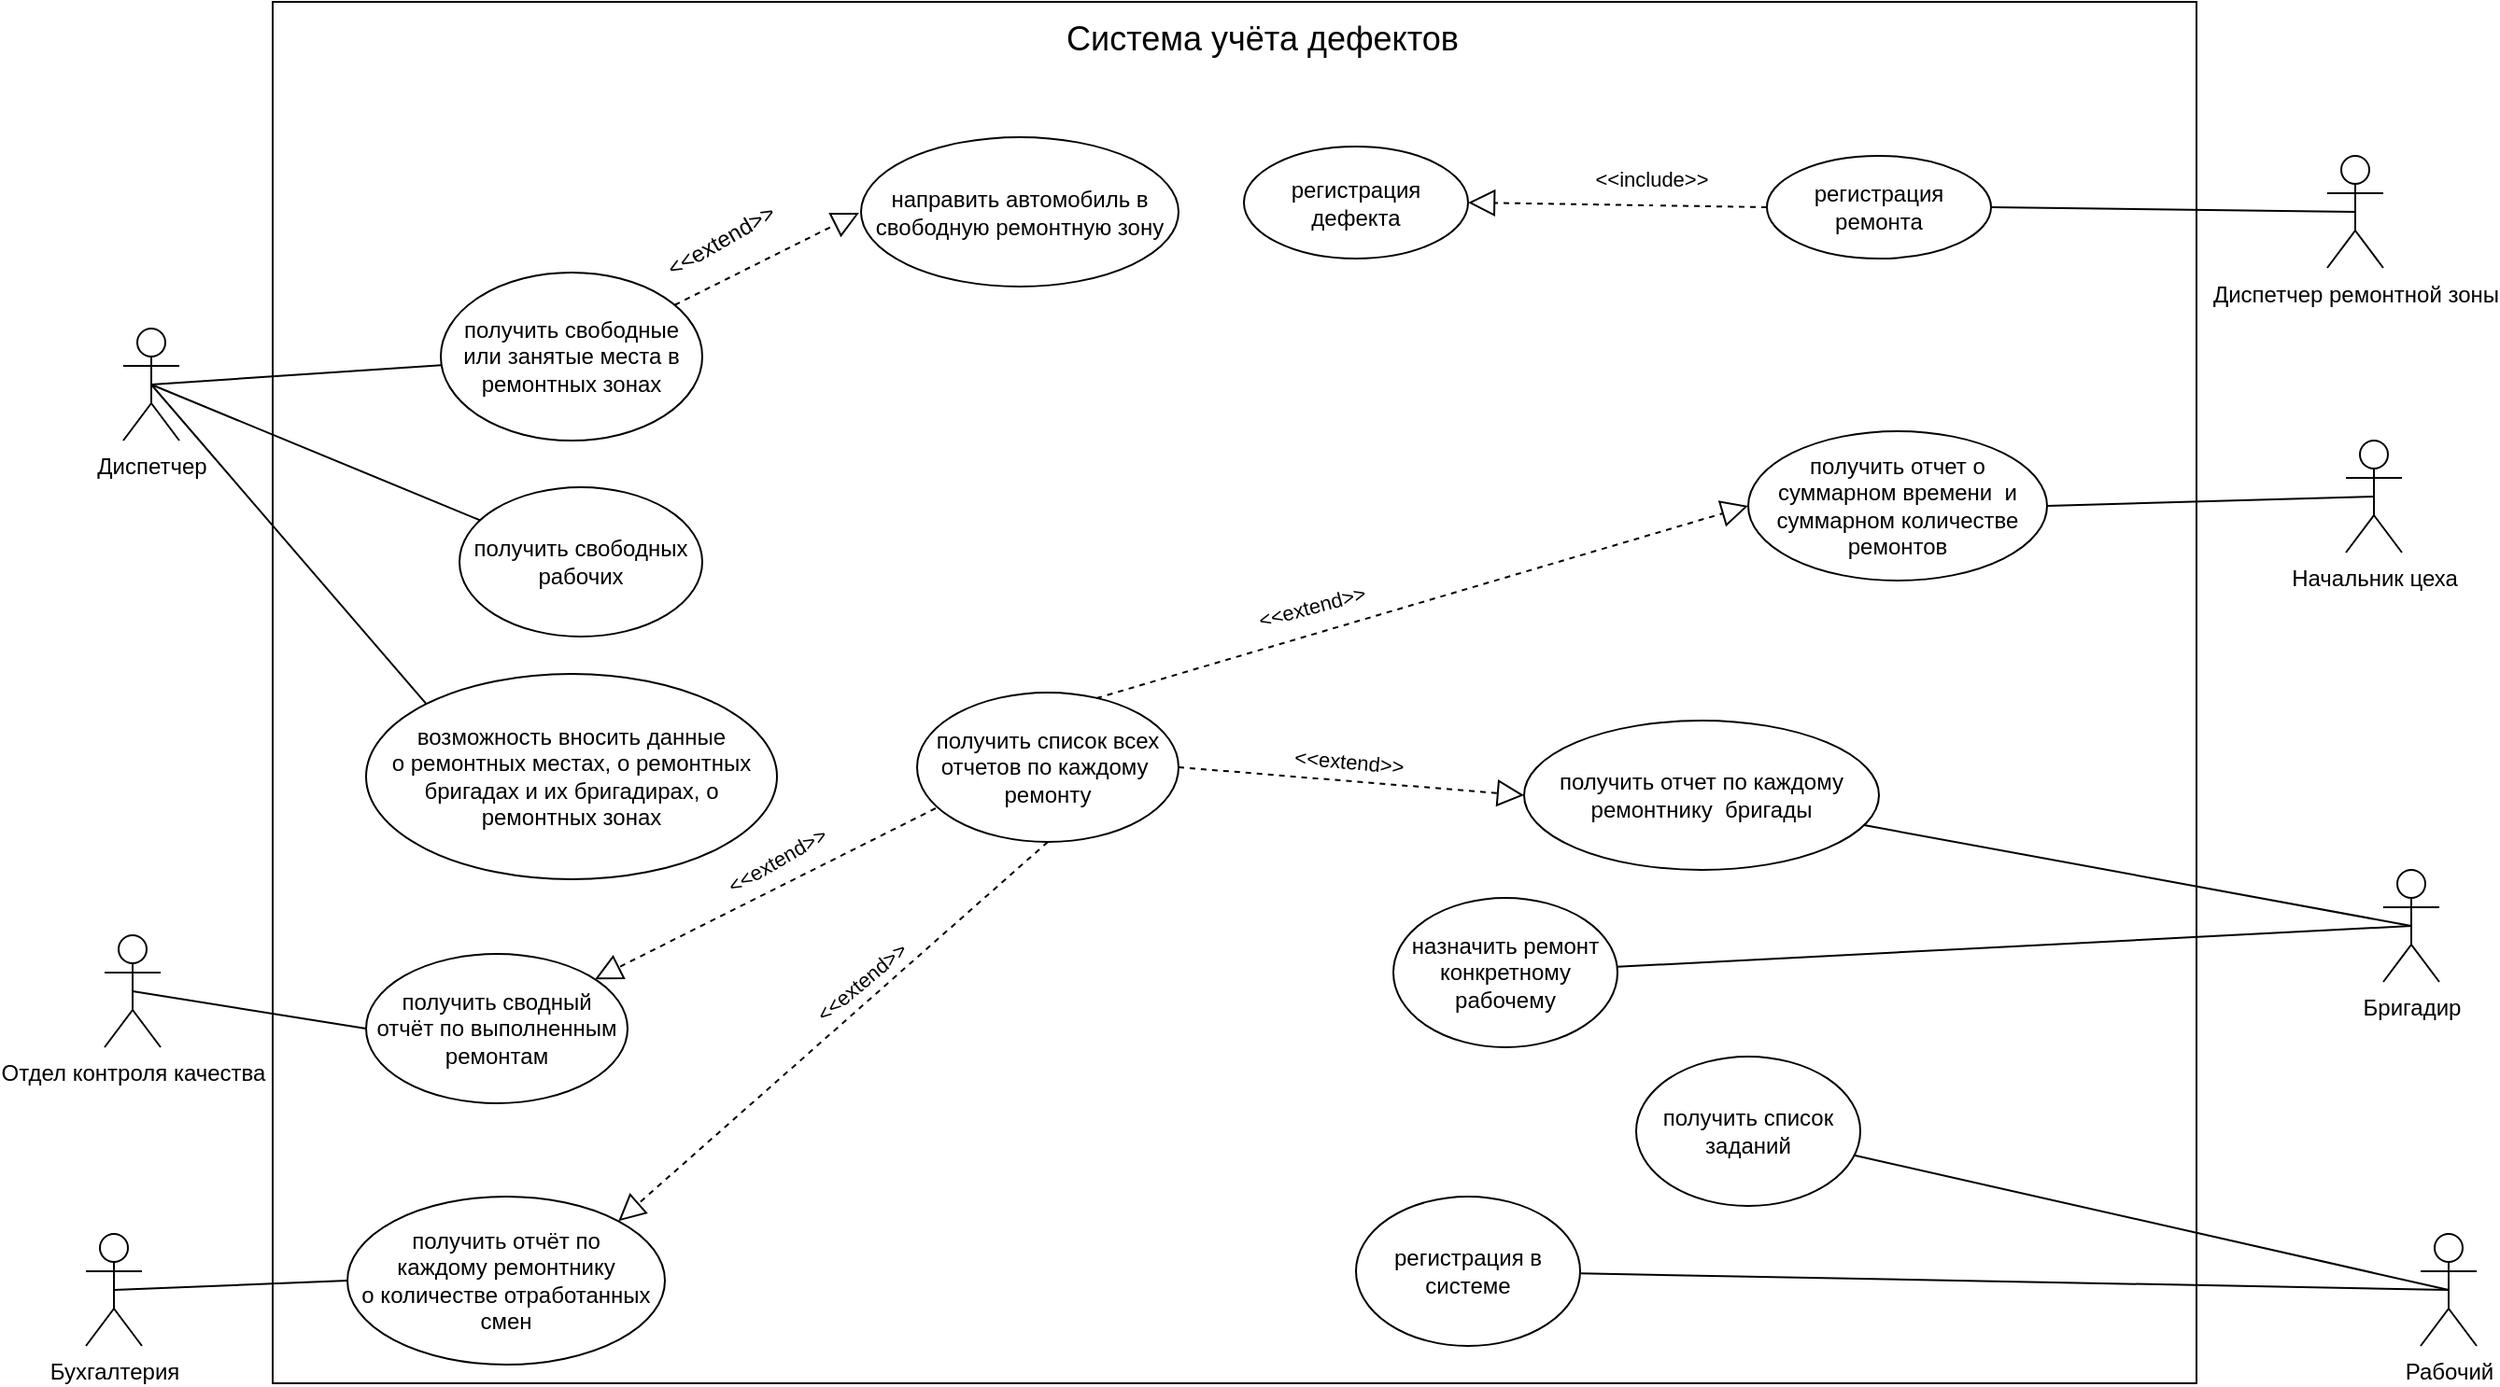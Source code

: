 <mxfile version="13.3.5" type="device"><diagram name="Page-1" id="e7e014a7-5840-1c2e-5031-d8a46d1fe8dd"><mxGraphModel dx="1404" dy="660" grid="1" gridSize="10" guides="1" tooltips="1" connect="1" arrows="1" fold="1" page="1" pageScale="1" pageWidth="1169" pageHeight="826" background="#ffffff" math="0" shadow="0"><root><mxCell id="0"/><mxCell id="1" parent="0"/><mxCell id="Y3tw3TxNo60Rs6-rZON_-41" value="Рабочий" style="shape=umlActor;verticalLabelPosition=bottom;labelBackgroundColor=#ffffff;verticalAlign=top;html=1;outlineConnect=0;" vertex="1" parent="1"><mxGeometry x="1390" y="680" width="30" height="60" as="geometry"/></mxCell><mxCell id="Y3tw3TxNo60Rs6-rZON_-59" value="" style="rounded=0;whiteSpace=wrap;html=1;" vertex="1" parent="1"><mxGeometry x="240" y="20" width="1030" height="740" as="geometry"/></mxCell><mxCell id="Y3tw3TxNo60Rs6-rZON_-60" value="регистрация в системе" style="ellipse;whiteSpace=wrap;html=1;" vertex="1" parent="1"><mxGeometry x="820" y="660" width="120" height="80" as="geometry"/></mxCell><mxCell id="Y3tw3TxNo60Rs6-rZON_-63" value="получить список заданий" style="ellipse;whiteSpace=wrap;html=1;" vertex="1" parent="1"><mxGeometry x="970" y="585" width="120" height="80" as="geometry"/></mxCell><mxCell id="Y3tw3TxNo60Rs6-rZON_-73" value="" style="endArrow=none;html=1;exitX=0.5;exitY=0.5;exitDx=0;exitDy=0;exitPerimeter=0;" edge="1" parent="1" source="Y3tw3TxNo60Rs6-rZON_-41" target="Y3tw3TxNo60Rs6-rZON_-63"><mxGeometry width="50" height="50" relative="1" as="geometry"><mxPoint x="580" y="730" as="sourcePoint"/><mxPoint x="630" y="680" as="targetPoint"/></mxGeometry></mxCell><mxCell id="Y3tw3TxNo60Rs6-rZON_-74" value="" style="endArrow=none;html=1;exitX=0.5;exitY=0.5;exitDx=0;exitDy=0;exitPerimeter=0;" edge="1" parent="1" source="Y3tw3TxNo60Rs6-rZON_-41" target="Y3tw3TxNo60Rs6-rZON_-60"><mxGeometry width="50" height="50" relative="1" as="geometry"><mxPoint x="580" y="730" as="sourcePoint"/><mxPoint x="630" y="680" as="targetPoint"/></mxGeometry></mxCell><mxCell id="Y3tw3TxNo60Rs6-rZON_-75" value="Диспетчер" style="shape=umlActor;verticalLabelPosition=bottom;labelBackgroundColor=#ffffff;verticalAlign=top;html=1;outlineConnect=0;" vertex="1" parent="1"><mxGeometry x="160" y="195" width="30" height="60" as="geometry"/></mxCell><mxCell id="Y3tw3TxNo60Rs6-rZON_-127" value="получить свободные или занятые места в ремонтных зонах" style="ellipse;whiteSpace=wrap;html=1;" vertex="1" parent="1"><mxGeometry x="330" y="165" width="140" height="90" as="geometry"/></mxCell><mxCell id="Y3tw3TxNo60Rs6-rZON_-128" value="" style="resizable=0;html=1;align=right;verticalAlign=bottom;labelBackgroundColor=#ffffff;fontSize=10;" connectable="0" vertex="1" parent="1"><mxGeometry x="419.5" y="255" as="geometry"/></mxCell><mxCell id="Y3tw3TxNo60Rs6-rZON_-129" value="получить свободных рабочих" style="ellipse;whiteSpace=wrap;html=1;" vertex="1" parent="1"><mxGeometry x="340" y="280" width="130" height="80" as="geometry"/></mxCell><mxCell id="Y3tw3TxNo60Rs6-rZON_-131" value="" style="resizable=0;html=1;align=left;verticalAlign=bottom;labelBackgroundColor=#ffffff;fontSize=10;" connectable="0" vertex="1" parent="1"><mxGeometry x="420.04" y="360" as="geometry"/></mxCell><mxCell id="Y3tw3TxNo60Rs6-rZON_-132" value="&amp;lt;&amp;lt;extend&amp;gt;&amp;gt;" style="text;html=1;strokeColor=none;fillColor=none;align=center;verticalAlign=middle;whiteSpace=wrap;rounded=0;rotation=-30;" vertex="1" parent="1"><mxGeometry x="440" y="137.5" width="80" height="20" as="geometry"/></mxCell><mxCell id="Y3tw3TxNo60Rs6-rZON_-133" value="направить автомобиль в свободную ремонтную зону" style="ellipse;whiteSpace=wrap;html=1;" vertex="1" parent="1"><mxGeometry x="555" y="92.5" width="170" height="80" as="geometry"/></mxCell><mxCell id="Y3tw3TxNo60Rs6-rZON_-134" value="" style="endArrow=block;dashed=1;endFill=0;endSize=12;html=1;" edge="1" parent="1" source="Y3tw3TxNo60Rs6-rZON_-127"><mxGeometry width="160" relative="1" as="geometry"><mxPoint x="570" y="390" as="sourcePoint"/><mxPoint x="554" y="133" as="targetPoint"/></mxGeometry></mxCell><mxCell id="Y3tw3TxNo60Rs6-rZON_-136" value="&lt;div&gt;возможность вносить данные&lt;/div&gt;&lt;div&gt;о ремонтных местах, о ремонтных бригадах и их бригадирах, о ремонтных зонах&lt;br&gt;&lt;/div&gt;" style="ellipse;whiteSpace=wrap;html=1;" vertex="1" parent="1"><mxGeometry x="290" y="380" width="220" height="110" as="geometry"/></mxCell><mxCell id="Y3tw3TxNo60Rs6-rZON_-137" value="" style="endArrow=none;html=1;entryX=0.5;entryY=0.5;entryDx=0;entryDy=0;entryPerimeter=0;exitX=0;exitY=0;exitDx=0;exitDy=0;" edge="1" parent="1" source="Y3tw3TxNo60Rs6-rZON_-136" target="Y3tw3TxNo60Rs6-rZON_-75"><mxGeometry width="50" height="50" relative="1" as="geometry"><mxPoint x="620" y="420" as="sourcePoint"/><mxPoint x="670" y="370" as="targetPoint"/></mxGeometry></mxCell><mxCell id="Y3tw3TxNo60Rs6-rZON_-138" value="" style="endArrow=none;html=1;exitX=0.5;exitY=0.5;exitDx=0;exitDy=0;exitPerimeter=0;" edge="1" parent="1" source="Y3tw3TxNo60Rs6-rZON_-75" target="Y3tw3TxNo60Rs6-rZON_-129"><mxGeometry width="50" height="50" relative="1" as="geometry"><mxPoint x="620" y="420" as="sourcePoint"/><mxPoint x="670" y="370" as="targetPoint"/></mxGeometry></mxCell><mxCell id="Y3tw3TxNo60Rs6-rZON_-139" value="" style="endArrow=none;html=1;exitX=0.5;exitY=0.5;exitDx=0;exitDy=0;exitPerimeter=0;" edge="1" parent="1" source="Y3tw3TxNo60Rs6-rZON_-75" target="Y3tw3TxNo60Rs6-rZON_-127"><mxGeometry width="50" height="50" relative="1" as="geometry"><mxPoint x="200" y="210" as="sourcePoint"/><mxPoint x="670" y="370" as="targetPoint"/></mxGeometry></mxCell><mxCell id="Y3tw3TxNo60Rs6-rZON_-140" value="Отдел контроля качества" style="shape=umlActor;verticalLabelPosition=bottom;labelBackgroundColor=#ffffff;verticalAlign=top;html=1;outlineConnect=0;" vertex="1" parent="1"><mxGeometry x="150" y="520" width="30" height="60" as="geometry"/></mxCell><mxCell id="Y3tw3TxNo60Rs6-rZON_-141" value="&lt;div&gt;получить сводный &lt;br&gt;&lt;/div&gt;&lt;div&gt;отчёт по выполненным ремонтам&lt;br&gt;&lt;/div&gt;" style="ellipse;whiteSpace=wrap;html=1;" vertex="1" parent="1"><mxGeometry x="290" y="530" width="140" height="80" as="geometry"/></mxCell><mxCell id="Y3tw3TxNo60Rs6-rZON_-142" value="Бухгалтерия" style="shape=umlActor;verticalLabelPosition=bottom;labelBackgroundColor=#ffffff;verticalAlign=top;html=1;outlineConnect=0;" vertex="1" parent="1"><mxGeometry x="140" y="680" width="30" height="60" as="geometry"/></mxCell><mxCell id="Y3tw3TxNo60Rs6-rZON_-143" value="&lt;div&gt;получить отчёт по &lt;br&gt;&lt;/div&gt;&lt;div&gt;каждому ремонтнику&lt;/div&gt;&lt;div&gt;о количестве отработанных смен&lt;br&gt;&lt;/div&gt;" style="ellipse;whiteSpace=wrap;html=1;" vertex="1" parent="1"><mxGeometry x="280" y="660" width="170" height="90" as="geometry"/></mxCell><mxCell id="Y3tw3TxNo60Rs6-rZON_-144" value="" style="endArrow=none;html=1;entryX=0;entryY=0.5;entryDx=0;entryDy=0;exitX=0.5;exitY=0.5;exitDx=0;exitDy=0;exitPerimeter=0;" edge="1" parent="1" source="Y3tw3TxNo60Rs6-rZON_-142" target="Y3tw3TxNo60Rs6-rZON_-143"><mxGeometry width="50" height="50" relative="1" as="geometry"><mxPoint x="540" y="640" as="sourcePoint"/><mxPoint x="590" y="590" as="targetPoint"/></mxGeometry></mxCell><mxCell id="Y3tw3TxNo60Rs6-rZON_-145" value="Начальник цеха" style="shape=umlActor;verticalLabelPosition=bottom;labelBackgroundColor=#ffffff;verticalAlign=top;html=1;outlineConnect=0;" vertex="1" parent="1"><mxGeometry x="1350" y="255" width="30" height="60" as="geometry"/></mxCell><mxCell id="Y3tw3TxNo60Rs6-rZON_-150" value="регистрация дефекта" style="ellipse;whiteSpace=wrap;html=1;" vertex="1" parent="1"><mxGeometry x="760" y="97.5" width="120" height="60" as="geometry"/></mxCell><mxCell id="Y3tw3TxNo60Rs6-rZON_-151" value="получить отчет о суммарном времени&amp;nbsp; и суммарном количестве ремонтов" style="ellipse;whiteSpace=wrap;html=1;" vertex="1" parent="1"><mxGeometry x="1030" y="250" width="160" height="80" as="geometry"/></mxCell><mxCell id="Y3tw3TxNo60Rs6-rZON_-152" value="Бригадир" style="shape=umlActor;verticalLabelPosition=bottom;labelBackgroundColor=#ffffff;verticalAlign=top;html=1;outlineConnect=0;" vertex="1" parent="1"><mxGeometry x="1370" y="485" width="30" height="60" as="geometry"/></mxCell><mxCell id="Y3tw3TxNo60Rs6-rZON_-154" value="&lt;div&gt;назначить ремонт &lt;br&gt;&lt;/div&gt;&lt;div&gt;конкретному рабочему&lt;br&gt;&lt;/div&gt;" style="ellipse;whiteSpace=wrap;html=1;" vertex="1" parent="1"><mxGeometry x="840" y="500" width="120" height="80" as="geometry"/></mxCell><mxCell id="Y3tw3TxNo60Rs6-rZON_-155" value="получить отчет по каждому ремонтнику&amp;nbsp; бригады" style="ellipse;whiteSpace=wrap;html=1;" vertex="1" parent="1"><mxGeometry x="910" y="405" width="190" height="80" as="geometry"/></mxCell><mxCell id="Y3tw3TxNo60Rs6-rZON_-156" value="Диспетчер ремонтной зоны" style="shape=umlActor;verticalLabelPosition=bottom;labelBackgroundColor=#ffffff;verticalAlign=top;html=1;" vertex="1" parent="1"><mxGeometry x="1340" y="102.5" width="30" height="60" as="geometry"/></mxCell><mxCell id="Y3tw3TxNo60Rs6-rZON_-157" value="регистрация ремонта" style="ellipse;whiteSpace=wrap;html=1;" vertex="1" parent="1"><mxGeometry x="1040" y="102.5" width="120" height="55" as="geometry"/></mxCell><mxCell id="Y3tw3TxNo60Rs6-rZON_-159" value="" style="endArrow=block;dashed=1;endFill=0;endSize=12;html=1;exitX=0;exitY=0.5;exitDx=0;exitDy=0;entryX=1;entryY=0.5;entryDx=0;entryDy=0;" edge="1" parent="1" source="Y3tw3TxNo60Rs6-rZON_-157" target="Y3tw3TxNo60Rs6-rZON_-150"><mxGeometry width="160" relative="1" as="geometry"><mxPoint x="910" y="190" as="sourcePoint"/><mxPoint x="760" y="133" as="targetPoint"/></mxGeometry></mxCell><mxCell id="Y3tw3TxNo60Rs6-rZON_-160" value="&amp;nbsp;" style="edgeLabel;html=1;align=center;verticalAlign=middle;resizable=0;points=[];" vertex="1" connectable="0" parent="Y3tw3TxNo60Rs6-rZON_-159"><mxGeometry x="-0.25" relative="1" as="geometry"><mxPoint as="offset"/></mxGeometry></mxCell><mxCell id="Y3tw3TxNo60Rs6-rZON_-161" value="&amp;lt;&amp;lt;include&amp;gt;&amp;gt;" style="edgeLabel;html=1;align=center;verticalAlign=middle;resizable=0;points=[];" vertex="1" connectable="0" parent="Y3tw3TxNo60Rs6-rZON_-159"><mxGeometry x="-0.226" y="1" relative="1" as="geometry"><mxPoint y="-15.22" as="offset"/></mxGeometry></mxCell><mxCell id="Y3tw3TxNo60Rs6-rZON_-162" value="" style="endArrow=none;html=1;entryX=0.5;entryY=0.5;entryDx=0;entryDy=0;entryPerimeter=0;exitX=1;exitY=0.5;exitDx=0;exitDy=0;" edge="1" parent="1" source="Y3tw3TxNo60Rs6-rZON_-157" target="Y3tw3TxNo60Rs6-rZON_-156"><mxGeometry width="50" height="50" relative="1" as="geometry"><mxPoint x="970" y="220" as="sourcePoint"/><mxPoint x="1020" y="170" as="targetPoint"/></mxGeometry></mxCell><mxCell id="Y3tw3TxNo60Rs6-rZON_-164" value="" style="endArrow=none;html=1;entryX=0.5;entryY=0.5;entryDx=0;entryDy=0;entryPerimeter=0;" edge="1" parent="1" source="Y3tw3TxNo60Rs6-rZON_-154" target="Y3tw3TxNo60Rs6-rZON_-152"><mxGeometry width="50" height="50" relative="1" as="geometry"><mxPoint x="770" y="540" as="sourcePoint"/><mxPoint x="820" y="490" as="targetPoint"/></mxGeometry></mxCell><mxCell id="Y3tw3TxNo60Rs6-rZON_-165" value="получить список всех отчетов по каждому&amp;nbsp; ремонту" style="ellipse;whiteSpace=wrap;html=1;" vertex="1" parent="1"><mxGeometry x="585" y="390" width="140" height="80" as="geometry"/></mxCell><mxCell id="Y3tw3TxNo60Rs6-rZON_-167" value="" style="endArrow=block;dashed=1;endFill=0;endSize=12;html=1;entryX=0;entryY=0.5;entryDx=0;entryDy=0;exitX=0.686;exitY=0.038;exitDx=0;exitDy=0;exitPerimeter=0;" edge="1" parent="1" source="Y3tw3TxNo60Rs6-rZON_-165" target="Y3tw3TxNo60Rs6-rZON_-151"><mxGeometry width="160" relative="1" as="geometry"><mxPoint x="880" y="350" as="sourcePoint"/><mxPoint x="1040" y="350" as="targetPoint"/></mxGeometry></mxCell><mxCell id="Y3tw3TxNo60Rs6-rZON_-169" value="&amp;lt;&amp;lt;extend&amp;gt;&amp;gt;" style="edgeLabel;html=1;align=center;verticalAlign=middle;resizable=0;points=[];rotation=-15;" vertex="1" connectable="0" parent="Y3tw3TxNo60Rs6-rZON_-167"><mxGeometry x="-0.341" y="1" relative="1" as="geometry"><mxPoint y="-14.71" as="offset"/></mxGeometry></mxCell><mxCell id="Y3tw3TxNo60Rs6-rZON_-168" value="" style="endArrow=block;dashed=1;endFill=0;endSize=12;html=1;entryX=0;entryY=0.5;entryDx=0;entryDy=0;exitX=1;exitY=0.5;exitDx=0;exitDy=0;" edge="1" parent="1" source="Y3tw3TxNo60Rs6-rZON_-165" target="Y3tw3TxNo60Rs6-rZON_-155"><mxGeometry width="160" relative="1" as="geometry"><mxPoint x="880" y="350" as="sourcePoint"/><mxPoint x="1040" y="350" as="targetPoint"/></mxGeometry></mxCell><mxCell id="Y3tw3TxNo60Rs6-rZON_-170" value="&amp;lt;&amp;lt;extend&amp;gt;&amp;gt;" style="edgeLabel;html=1;align=center;verticalAlign=middle;resizable=0;points=[];rotation=5;" vertex="1" connectable="0" parent="Y3tw3TxNo60Rs6-rZON_-168"><mxGeometry x="-0.195" relative="1" as="geometry"><mxPoint x="16.12" y="-9.05" as="offset"/></mxGeometry></mxCell><mxCell id="Y3tw3TxNo60Rs6-rZON_-171" value="" style="endArrow=none;html=1;exitX=0.5;exitY=0.5;exitDx=0;exitDy=0;exitPerimeter=0;" edge="1" parent="1" source="Y3tw3TxNo60Rs6-rZON_-152" target="Y3tw3TxNo60Rs6-rZON_-155"><mxGeometry width="50" height="50" relative="1" as="geometry"><mxPoint x="930" y="450" as="sourcePoint"/><mxPoint x="1120" y="540" as="targetPoint"/></mxGeometry></mxCell><mxCell id="Y3tw3TxNo60Rs6-rZON_-172" value="" style="endArrow=none;html=1;entryX=0.5;entryY=0.5;entryDx=0;entryDy=0;entryPerimeter=0;exitX=1;exitY=0.5;exitDx=0;exitDy=0;" edge="1" parent="1" source="Y3tw3TxNo60Rs6-rZON_-151" target="Y3tw3TxNo60Rs6-rZON_-145"><mxGeometry width="50" height="50" relative="1" as="geometry"><mxPoint x="930" y="450" as="sourcePoint"/><mxPoint x="980" y="400" as="targetPoint"/></mxGeometry></mxCell><mxCell id="Y3tw3TxNo60Rs6-rZON_-173" value="" style="endArrow=block;dashed=1;endFill=0;endSize=12;html=1;exitX=0.5;exitY=1;exitDx=0;exitDy=0;entryX=1;entryY=0;entryDx=0;entryDy=0;" edge="1" parent="1" source="Y3tw3TxNo60Rs6-rZON_-165" target="Y3tw3TxNo60Rs6-rZON_-143"><mxGeometry width="160" relative="1" as="geometry"><mxPoint x="714.497" y="388.284" as="sourcePoint"/><mxPoint x="860" y="445" as="targetPoint"/></mxGeometry></mxCell><mxCell id="Y3tw3TxNo60Rs6-rZON_-174" value="&amp;lt;&amp;lt;extend&amp;gt;&amp;gt;" style="edgeLabel;html=1;align=center;verticalAlign=middle;resizable=0;points=[];rotation=-30;" vertex="1" connectable="0" parent="Y3tw3TxNo60Rs6-rZON_-173"><mxGeometry x="-0.195" relative="1" as="geometry"><mxPoint x="-52.84" y="-71.45" as="offset"/></mxGeometry></mxCell><mxCell id="Y3tw3TxNo60Rs6-rZON_-180" value="" style="endArrow=block;dashed=1;endFill=0;endSize=12;html=1;exitX=0.071;exitY=0.775;exitDx=0;exitDy=0;exitPerimeter=0;" edge="1" parent="1" source="Y3tw3TxNo60Rs6-rZON_-165" target="Y3tw3TxNo60Rs6-rZON_-141"><mxGeometry width="160" relative="1" as="geometry"><mxPoint x="620" y="560" as="sourcePoint"/><mxPoint x="780" y="560" as="targetPoint"/></mxGeometry></mxCell><mxCell id="Y3tw3TxNo60Rs6-rZON_-181" value="&amp;lt;&amp;lt;extend&amp;gt;&amp;gt;" style="edgeLabel;html=1;align=center;verticalAlign=middle;resizable=0;points=[];rotation=-40;" vertex="1" connectable="0" parent="1"><mxGeometry x="554.996" y="545.004" as="geometry"/></mxCell><mxCell id="Y3tw3TxNo60Rs6-rZON_-182" value="" style="endArrow=none;html=1;entryX=0;entryY=0.5;entryDx=0;entryDy=0;exitX=0.5;exitY=0.5;exitDx=0;exitDy=0;exitPerimeter=0;" edge="1" parent="1" source="Y3tw3TxNo60Rs6-rZON_-140" target="Y3tw3TxNo60Rs6-rZON_-141"><mxGeometry width="50" height="50" relative="1" as="geometry"><mxPoint x="42" y="550" as="sourcePoint"/><mxPoint x="730" y="540" as="targetPoint"/></mxGeometry></mxCell><mxCell id="Y3tw3TxNo60Rs6-rZON_-183" value="&lt;font style=&quot;font-size: 18px&quot;&gt;Система учёта дефектов&lt;/font&gt;" style="text;html=1;strokeColor=none;fillColor=none;align=center;verticalAlign=middle;whiteSpace=wrap;rounded=0;" vertex="1" parent="1"><mxGeometry x="640" y="30" width="260" height="20" as="geometry"/></mxCell></root></mxGraphModel></diagram></mxfile>